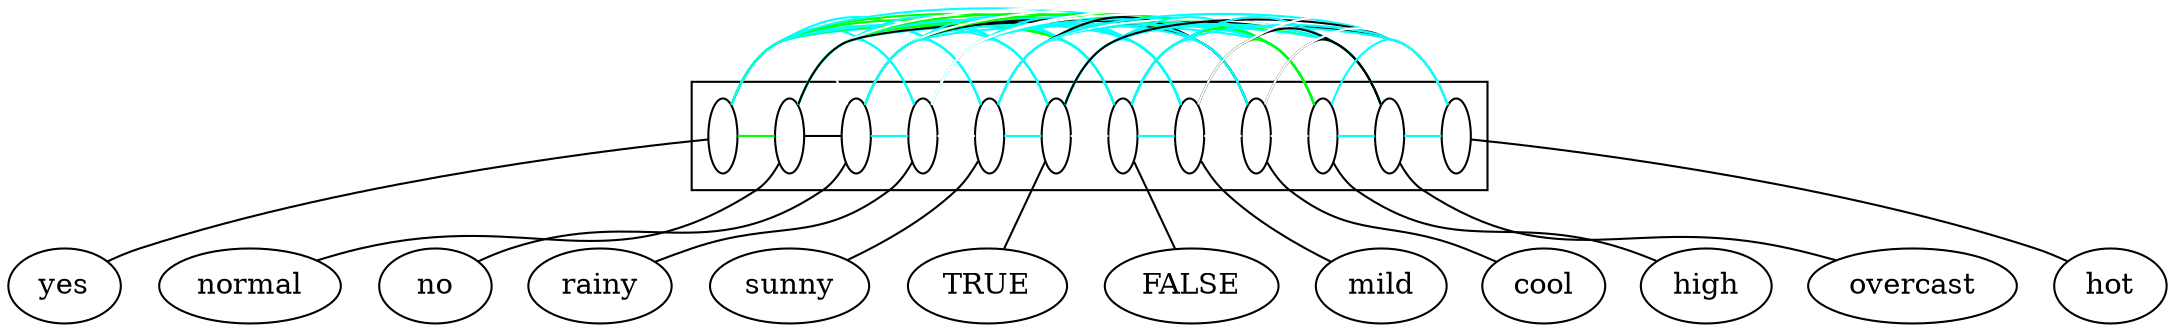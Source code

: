 digraph G {
compound=True;
yes;
normal;
no;
rainy;
sunny;
TRUE;
FALSE;
mild;
cool;
high;
overcast;
hot;
subgraph cluster_sunnyhotTRUEyescoolmildhighovercastrainyFALSEnormalno {
s_yes [width=0.2, label=" ", fixedsize=True, fillcolor=white];
s_normal [width=0.2, label=" ", fixedsize=True, fillcolor=white];
s_no [width=0.2, label=" ", fixedsize=True, fillcolor=white];
s_rainy [width=0.2, label=" ", fixedsize=True, fillcolor=white];
s_sunny [width=0.2, label=" ", fixedsize=True, fillcolor=white];
s_TRUE [width=0.2, label=" ", fixedsize=True, fillcolor=white];
s_FALSE [width=0.2, label=" ", fixedsize=True, fillcolor=white];
s_mild [width=0.2, label=" ", fixedsize=True, fillcolor=white];
s_cool [width=0.2, label=" ", fixedsize=True, fillcolor=white];
s_high [width=0.2, label=" ", fixedsize=True, fillcolor=white];
s_overcast [width=0.2, label=" ", fixedsize=True, fillcolor=white];
s_hot [width=0.2, label=" ", fixedsize=True, fillcolor=white];
subgraph  {
rank=same;
s_yes -> s_normal  [color=green, arrowhead=none];
s_yes -> s_no  [color=white, arrowhead=none];
s_yes -> s_rainy  [color=cyan, arrowhead=none];
s_yes -> s_sunny  [color=cyan, arrowhead=none];
s_yes -> s_TRUE  [color=cyan, arrowhead=none];
s_yes -> s_FALSE  [color=green, arrowhead=none];
s_yes -> s_mild  [color=green, arrowhead=none];
s_yes -> s_cool  [color=cyan, arrowhead=none];
s_yes -> s_high  [color=cyan, arrowhead=none];
s_yes -> s_overcast  [color=green, arrowhead=none];
s_yes -> s_hot  [color=cyan, arrowhead=none];
s_normal -> s_no  [color=black, arrowhead=none];
s_normal -> s_rainy  [color=cyan, arrowhead=none];
s_normal -> s_sunny  [color=cyan, arrowhead=none];
s_normal -> s_TRUE  [color=cyan, arrowhead=none];
s_normal -> s_FALSE  [color=green, arrowhead=none];
s_normal -> s_mild  [color=cyan, arrowhead=none];
s_normal -> s_cool  [color=green, arrowhead=none];
s_normal -> s_high  [color=white, arrowhead=none];
s_normal -> s_overcast  [color=cyan, arrowhead=none];
s_normal -> s_hot  [color=black, arrowhead=none];
s_no -> s_rainy  [color=cyan, arrowhead=none];
s_no -> s_sunny  [color=cyan, arrowhead=none];
s_no -> s_TRUE  [color=cyan, arrowhead=none];
s_no -> s_FALSE  [color=cyan, arrowhead=none];
s_no -> s_mild  [color=cyan, arrowhead=none];
s_no -> s_cool  [color=black, arrowhead=none];
s_no -> s_high  [color=green, arrowhead=none];
s_no -> s_overcast  [color=white, arrowhead=none];
s_no -> s_hot  [color=cyan, arrowhead=none];
s_rainy -> s_sunny  [color=white, arrowhead=none];
s_rainy -> s_TRUE  [color=cyan, arrowhead=none];
s_rainy -> s_FALSE  [color=cyan, arrowhead=none];
s_rainy -> s_mild  [color=cyan, arrowhead=none];
s_rainy -> s_cool  [color=cyan, arrowhead=none];
s_rainy -> s_high  [color=cyan, arrowhead=none];
s_rainy -> s_overcast  [color=white, arrowhead=none];
s_rainy -> s_hot  [color=white, arrowhead=none];
s_sunny -> s_TRUE  [color=cyan, arrowhead=none];
s_sunny -> s_FALSE  [color=cyan, arrowhead=none];
s_sunny -> s_mild  [color=cyan, arrowhead=none];
s_sunny -> s_cool  [color=black, arrowhead=none];
s_sunny -> s_high  [color=cyan, arrowhead=none];
s_sunny -> s_overcast  [color=white, arrowhead=none];
s_sunny -> s_hot  [color=cyan, arrowhead=none];
s_TRUE -> s_FALSE  [color=white, arrowhead=none];
s_TRUE -> s_mild  [color=cyan, arrowhead=none];
s_TRUE -> s_cool  [color=cyan, arrowhead=none];
s_TRUE -> s_high  [color=cyan, arrowhead=none];
s_TRUE -> s_overcast  [color=cyan, arrowhead=none];
s_TRUE -> s_hot  [color=black, arrowhead=none];
s_FALSE -> s_mild  [color=cyan, arrowhead=none];
s_FALSE -> s_cool  [color=cyan, arrowhead=none];
s_FALSE -> s_high  [color=green, arrowhead=none];
s_FALSE -> s_overcast  [color=cyan, arrowhead=none];
s_FALSE -> s_hot  [color=cyan, arrowhead=none];
s_mild -> s_cool  [color=white, arrowhead=none];
s_mild -> s_high  [color=green, arrowhead=none];
s_mild -> s_overcast  [color=black, arrowhead=none];
s_mild -> s_hot  [color=white, arrowhead=none];
s_cool -> s_high  [color=white, arrowhead=none];
s_cool -> s_overcast  [color=black, arrowhead=none];
s_cool -> s_hot  [color=white, arrowhead=none];
s_high -> s_overcast  [color=cyan, arrowhead=none];
s_high -> s_hot  [color=cyan, arrowhead=none];
s_overcast -> s_hot  [color=cyan, arrowhead=none];
}

}

s_yes -> yes  [arrowhead=none];
s_normal -> normal  [arrowhead=none];
s_no -> no  [arrowhead=none];
s_rainy -> rainy  [arrowhead=none];
s_sunny -> sunny  [arrowhead=none];
s_TRUE -> TRUE  [arrowhead=none];
s_FALSE -> FALSE  [arrowhead=none];
s_mild -> mild  [arrowhead=none];
s_cool -> cool  [arrowhead=none];
s_high -> high  [arrowhead=none];
s_overcast -> overcast  [arrowhead=none];
s_hot -> hot  [arrowhead=none];
}
